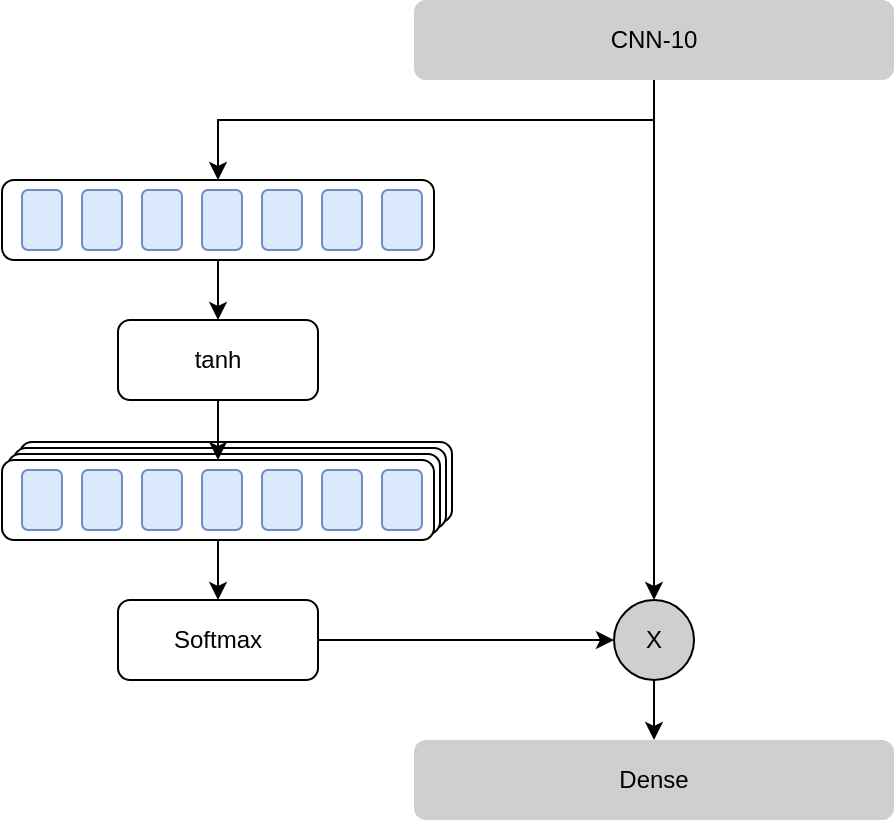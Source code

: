 <mxfile version="14.6.13" type="github">
  <diagram id="12bKeqMDI-2RTw7QtdX4" name="Page-1">
    <mxGraphModel dx="694" dy="720" grid="1" gridSize="10" guides="1" tooltips="1" connect="1" arrows="1" fold="1" page="1" pageScale="1" pageWidth="827" pageHeight="1169" math="0" shadow="0">
      <root>
        <mxCell id="0" />
        <mxCell id="1" parent="0" />
        <mxCell id="8udzAKhZFIz63xqEFnLd-36" value="" style="rounded=1;whiteSpace=wrap;html=1;" parent="1" vertex="1">
          <mxGeometry x="239" y="241" width="216" height="40" as="geometry" />
        </mxCell>
        <mxCell id="8udzAKhZFIz63xqEFnLd-35" value="" style="rounded=1;whiteSpace=wrap;html=1;" parent="1" vertex="1">
          <mxGeometry x="236" y="244" width="216" height="40" as="geometry" />
        </mxCell>
        <mxCell id="8udzAKhZFIz63xqEFnLd-33" value="" style="rounded=1;whiteSpace=wrap;html=1;" parent="1" vertex="1">
          <mxGeometry x="233" y="247" width="216" height="40" as="geometry" />
        </mxCell>
        <mxCell id="8udzAKhZFIz63xqEFnLd-4" style="edgeStyle=orthogonalEdgeStyle;rounded=0;orthogonalLoop=1;jettySize=auto;html=1;exitX=0.5;exitY=1;exitDx=0;exitDy=0;entryX=0.5;entryY=0;entryDx=0;entryDy=0;" parent="1" source="8udzAKhZFIz63xqEFnLd-1" target="8udzAKhZFIz63xqEFnLd-20" edge="1">
          <mxGeometry relative="1" as="geometry" />
        </mxCell>
        <mxCell id="8udzAKhZFIz63xqEFnLd-1" value="CNN-10" style="rounded=1;whiteSpace=wrap;html=1;strokeColor=none;fillColor=#CFCFCF;" parent="1" vertex="1">
          <mxGeometry x="436" y="20" width="240" height="40" as="geometry" />
        </mxCell>
        <mxCell id="8udzAKhZFIz63xqEFnLd-3" value="Dense" style="rounded=1;whiteSpace=wrap;html=1;strokeColor=none;fillColor=#CFCFCF;" parent="1" vertex="1">
          <mxGeometry x="436" y="390" width="240" height="40" as="geometry" />
        </mxCell>
        <mxCell id="8udzAKhZFIz63xqEFnLd-32" style="edgeStyle=orthogonalEdgeStyle;rounded=0;jumpSize=0;orthogonalLoop=1;jettySize=auto;html=1;exitX=0.5;exitY=1;exitDx=0;exitDy=0;entryX=0.5;entryY=0;entryDx=0;entryDy=0;" parent="1" source="8udzAKhZFIz63xqEFnLd-6" target="8udzAKhZFIz63xqEFnLd-31" edge="1">
          <mxGeometry relative="1" as="geometry" />
        </mxCell>
        <mxCell id="8udzAKhZFIz63xqEFnLd-6" value="" style="rounded=1;whiteSpace=wrap;html=1;fillColor=none;" parent="1" vertex="1">
          <mxGeometry x="230" y="110" width="216" height="40" as="geometry" />
        </mxCell>
        <mxCell id="8udzAKhZFIz63xqEFnLd-8" value="" style="endArrow=classic;html=1;entryX=0.5;entryY=0;entryDx=0;entryDy=0;jumpSize=0;rounded=0;" parent="1" target="8udzAKhZFIz63xqEFnLd-6" edge="1">
          <mxGeometry width="50" height="50" relative="1" as="geometry">
            <mxPoint x="556" y="80" as="sourcePoint" />
            <mxPoint x="616" y="120" as="targetPoint" />
            <Array as="points">
              <mxPoint x="338" y="80" />
            </Array>
          </mxGeometry>
        </mxCell>
        <mxCell id="8udzAKhZFIz63xqEFnLd-9" value="" style="rounded=1;whiteSpace=wrap;html=1;fillColor=#dae8fc;strokeColor=#6c8ebf;" parent="1" vertex="1">
          <mxGeometry x="240" y="115" width="20" height="30" as="geometry" />
        </mxCell>
        <mxCell id="8udzAKhZFIz63xqEFnLd-11" value="" style="rounded=1;whiteSpace=wrap;html=1;fillColor=#dae8fc;strokeColor=#6c8ebf;" parent="1" vertex="1">
          <mxGeometry x="270" y="115" width="20" height="30" as="geometry" />
        </mxCell>
        <mxCell id="8udzAKhZFIz63xqEFnLd-12" value="" style="rounded=1;whiteSpace=wrap;html=1;fillColor=#dae8fc;strokeColor=#6c8ebf;" parent="1" vertex="1">
          <mxGeometry x="300" y="115" width="20" height="30" as="geometry" />
        </mxCell>
        <mxCell id="8udzAKhZFIz63xqEFnLd-14" value="" style="rounded=1;whiteSpace=wrap;html=1;fillColor=#dae8fc;strokeColor=#6c8ebf;" parent="1" vertex="1">
          <mxGeometry x="330" y="115" width="20" height="30" as="geometry" />
        </mxCell>
        <mxCell id="8udzAKhZFIz63xqEFnLd-15" value="" style="rounded=1;whiteSpace=wrap;html=1;fillColor=#dae8fc;strokeColor=#6c8ebf;" parent="1" vertex="1">
          <mxGeometry x="360" y="115" width="20" height="30" as="geometry" />
        </mxCell>
        <mxCell id="8udzAKhZFIz63xqEFnLd-16" value="" style="rounded=1;whiteSpace=wrap;html=1;fillColor=#dae8fc;strokeColor=#6c8ebf;" parent="1" vertex="1">
          <mxGeometry x="390" y="115" width="20" height="30" as="geometry" />
        </mxCell>
        <mxCell id="8udzAKhZFIz63xqEFnLd-17" value="" style="rounded=1;whiteSpace=wrap;html=1;fillColor=#dae8fc;strokeColor=#6c8ebf;" parent="1" vertex="1">
          <mxGeometry x="420" y="115" width="20" height="30" as="geometry" />
        </mxCell>
        <mxCell id="8udzAKhZFIz63xqEFnLd-21" style="edgeStyle=orthogonalEdgeStyle;rounded=0;jumpSize=0;orthogonalLoop=1;jettySize=auto;html=1;entryX=0.5;entryY=0;entryDx=0;entryDy=0;" parent="1" source="8udzAKhZFIz63xqEFnLd-20" target="8udzAKhZFIz63xqEFnLd-3" edge="1">
          <mxGeometry relative="1" as="geometry" />
        </mxCell>
        <mxCell id="8udzAKhZFIz63xqEFnLd-20" value="X" style="ellipse;whiteSpace=wrap;html=1;aspect=fixed;rounded=1;strokeColor=#000000;fillColor=#CFCFCF;gradientColor=none;" parent="1" vertex="1">
          <mxGeometry x="536" y="320" width="40" height="40" as="geometry" />
        </mxCell>
        <mxCell id="8udzAKhZFIz63xqEFnLd-40" style="edgeStyle=orthogonalEdgeStyle;rounded=0;jumpSize=0;orthogonalLoop=1;jettySize=auto;html=1;entryX=0.5;entryY=0;entryDx=0;entryDy=0;" parent="1" source="8udzAKhZFIz63xqEFnLd-22" target="8udzAKhZFIz63xqEFnLd-39" edge="1">
          <mxGeometry relative="1" as="geometry" />
        </mxCell>
        <mxCell id="8udzAKhZFIz63xqEFnLd-22" value="" style="rounded=1;whiteSpace=wrap;html=1;" parent="1" vertex="1">
          <mxGeometry x="230" y="250" width="216" height="40" as="geometry" />
        </mxCell>
        <mxCell id="8udzAKhZFIz63xqEFnLd-23" value="" style="rounded=1;whiteSpace=wrap;html=1;fillColor=#dae8fc;strokeColor=#6c8ebf;" parent="1" vertex="1">
          <mxGeometry x="240" y="255" width="20" height="30" as="geometry" />
        </mxCell>
        <mxCell id="8udzAKhZFIz63xqEFnLd-24" value="" style="rounded=1;whiteSpace=wrap;html=1;fillColor=#dae8fc;strokeColor=#6c8ebf;" parent="1" vertex="1">
          <mxGeometry x="270" y="255" width="20" height="30" as="geometry" />
        </mxCell>
        <mxCell id="8udzAKhZFIz63xqEFnLd-25" value="" style="rounded=1;whiteSpace=wrap;html=1;fillColor=#dae8fc;strokeColor=#6c8ebf;" parent="1" vertex="1">
          <mxGeometry x="300" y="255" width="20" height="30" as="geometry" />
        </mxCell>
        <mxCell id="8udzAKhZFIz63xqEFnLd-26" value="" style="rounded=1;whiteSpace=wrap;html=1;fillColor=#dae8fc;strokeColor=#6c8ebf;" parent="1" vertex="1">
          <mxGeometry x="330" y="255" width="20" height="30" as="geometry" />
        </mxCell>
        <mxCell id="8udzAKhZFIz63xqEFnLd-27" value="" style="rounded=1;whiteSpace=wrap;html=1;fillColor=#dae8fc;strokeColor=#6c8ebf;" parent="1" vertex="1">
          <mxGeometry x="360" y="255" width="20" height="30" as="geometry" />
        </mxCell>
        <mxCell id="8udzAKhZFIz63xqEFnLd-28" value="" style="rounded=1;whiteSpace=wrap;html=1;fillColor=#dae8fc;strokeColor=#6c8ebf;" parent="1" vertex="1">
          <mxGeometry x="390" y="255" width="20" height="30" as="geometry" />
        </mxCell>
        <mxCell id="8udzAKhZFIz63xqEFnLd-29" value="" style="rounded=1;whiteSpace=wrap;html=1;fillColor=#dae8fc;strokeColor=#6c8ebf;" parent="1" vertex="1">
          <mxGeometry x="420" y="255" width="20" height="30" as="geometry" />
        </mxCell>
        <mxCell id="8udzAKhZFIz63xqEFnLd-38" style="edgeStyle=orthogonalEdgeStyle;rounded=0;jumpSize=0;orthogonalLoop=1;jettySize=auto;html=1;entryX=0.5;entryY=0;entryDx=0;entryDy=0;" parent="1" source="8udzAKhZFIz63xqEFnLd-31" target="8udzAKhZFIz63xqEFnLd-22" edge="1">
          <mxGeometry relative="1" as="geometry" />
        </mxCell>
        <mxCell id="8udzAKhZFIz63xqEFnLd-31" value="tanh" style="rounded=1;whiteSpace=wrap;html=1;fillColor=none;" parent="1" vertex="1">
          <mxGeometry x="288" y="180" width="100" height="40" as="geometry" />
        </mxCell>
        <mxCell id="8udzAKhZFIz63xqEFnLd-41" style="edgeStyle=orthogonalEdgeStyle;rounded=0;jumpSize=0;orthogonalLoop=1;jettySize=auto;html=1;exitX=1;exitY=0.5;exitDx=0;exitDy=0;" parent="1" source="8udzAKhZFIz63xqEFnLd-39" target="8udzAKhZFIz63xqEFnLd-20" edge="1">
          <mxGeometry relative="1" as="geometry" />
        </mxCell>
        <mxCell id="8udzAKhZFIz63xqEFnLd-39" value="Softmax" style="rounded=1;whiteSpace=wrap;html=1;fillColor=none;" parent="1" vertex="1">
          <mxGeometry x="288" y="320" width="100" height="40" as="geometry" />
        </mxCell>
      </root>
    </mxGraphModel>
  </diagram>
</mxfile>
